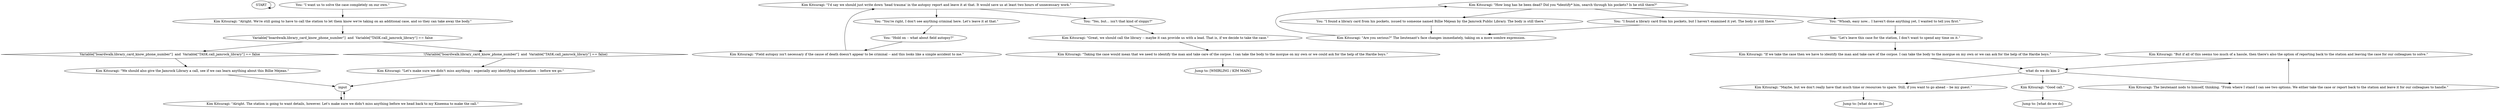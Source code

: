 # BOARDWALK / REPORTING TO KIM
# If Kim wasn't with you when you first discovered the body then you're going to have to tell him about it. (Jumps here from Kim's main; then jumps back).
# ==================================================
digraph G {
	  0 [label="START"];
	  1 [label="input"];
	  2 [label="Jump to: [WHIRLING / KIM MAIN]"];
	  3 [label="Kim Kitsuragi: \"But if all of this seems too much of a hassle, then there's also the option of reporting back to the station and leaving the case for our colleagues to solve.\""];
	  4 [label="Kim Kitsuragi: \"If we take the case then we have to identify the man and take care of the corpse. I can take the body to the morgue on my own or we can ask for the help of the Hardie boys.\""];
	  5 [label="Kim Kitsuragi: \"Alright. The station is going to want details, however. Let's make sure we didn't miss anything before we head back to my Kineema to make the call.\""];
	  6 [label="Kim Kitsuragi: \"Are you serious?\" The lieutenant's face changes immediately, taking on a more sombre expression."];
	  7 [label="Kim Kitsuragi: \"Great, we should call the library -- maybe it can provide us with a lead. That is, if we decide to take the case.\""];
	  8 [label="Kim Kitsuragi: \"Maybe, but we don't really have that much time or resources to spare. Still, if you want to go ahead -- be my guest.\""];
	  9 [label="You: \"Hold on -- what about field autopsy?\""];
	  10 [label="Kim Kitsuragi: \"Good call.\""];
	  11 [label="You: \"Let's leave this case for the station, I don't want to spend any time on it.\""];
	  12 [label="Kim Kitsuragi: The lieutenant nods to himself, thinking. \"From where I stand I can see two options. We either take the case or report back to the station and leave it for our colleagues to handle.\""];
	  13 [label="You: \"I want us to solve the case completely on our own.\""];
	  14 [label="Kim Kitsuragi: \"How long has he been dead? Did you *identify* him, search through his pockets? Is he still there?\""];
	  15 [label="You: \"You're right, I don't see anything criminal here. Let's leave it at that.\""];
	  16 [label="Jump to: [what do we do]"];
	  17 [label="Variable[\"boardwalk.library_card_know_phone_number\"]  and  Variable[\"TASK.call_jamrock_library\"] == false"];
	  18 [label="Variable[\"boardwalk.library_card_know_phone_number\"]  and  Variable[\"TASK.call_jamrock_library\"] == false", shape=diamond];
	  19 [label="!(Variable[\"boardwalk.library_card_know_phone_number\"]  and  Variable[\"TASK.call_jamrock_library\"] == false)", shape=diamond];
	  20 [label="Kim Kitsuragi: \"Taking the case would mean that we need to identify the man and take care of the corpse. I can take the body to the morgue on my own or we could ask for the help of the Hardie boys.\""];
	  21 [label="Kim Kitsuragi: \"Let's make sure we didn't miss anything -- especially any identifying information -- before we go.\""];
	  22 [label="Jump to: [what do we do]"];
	  23 [label="what do we do kim 2"];
	  24 [label="You: \"Whoah, easy now... I haven't done anything yet, I wanted to tell you first.\""];
	  25 [label="Kim Kitsuragi: \"Field autopsy isn't necessary if the cause of death doesn't appear to be criminal -- and this looks like a simple accident to me.\""];
	  26 [label="Kim Kitsuragi: \"I'd say we should just write down 'head trauma' in the autopsy report and leave it at that. It would save us at least two hours of unnecessary work.\""];
	  27 [label="Kim Kitsuragi: \"We should also give the Jamrock Library a call, see if we can learn anything about this Billie Méjean.\""];
	  28 [label="You: \"I found a library card from his pockets, issued to someone named Billie Méjean by the Jamrock Public Library. The body is still there.\""];
	  29 [label="Kim Kitsuragi: \"Alright. We're still going to have to call the station to let them know we're taking on an additional case, and so they can take away the body.\""];
	  30 [label="You: \"I found a library card from his pockets, but I haven't examined it yet. The body is still there.\""];
	  31 [label="You: \"Yes, but... isn't that kind of sloppy?\""];
	  0 -> 0
	  1 -> 5
	  3 -> 23
	  4 -> 23
	  5 -> 1
	  6 -> 14
	  7 -> 20
	  8 -> 22
	  9 -> 25
	  10 -> 16
	  11 -> 4
	  12 -> 3
	  13 -> 29
	  14 -> 24
	  14 -> 28
	  14 -> 30
	  15 -> 9
	  17 -> 18
	  17 -> 19
	  18 -> 27
	  19 -> 21
	  20 -> 2
	  21 -> 1
	  23 -> 8
	  23 -> 10
	  23 -> 12
	  24 -> 11
	  25 -> 26
	  26 -> 15
	  26 -> 31
	  27 -> 1
	  28 -> 6
	  29 -> 17
	  30 -> 6
	  31 -> 7
}


